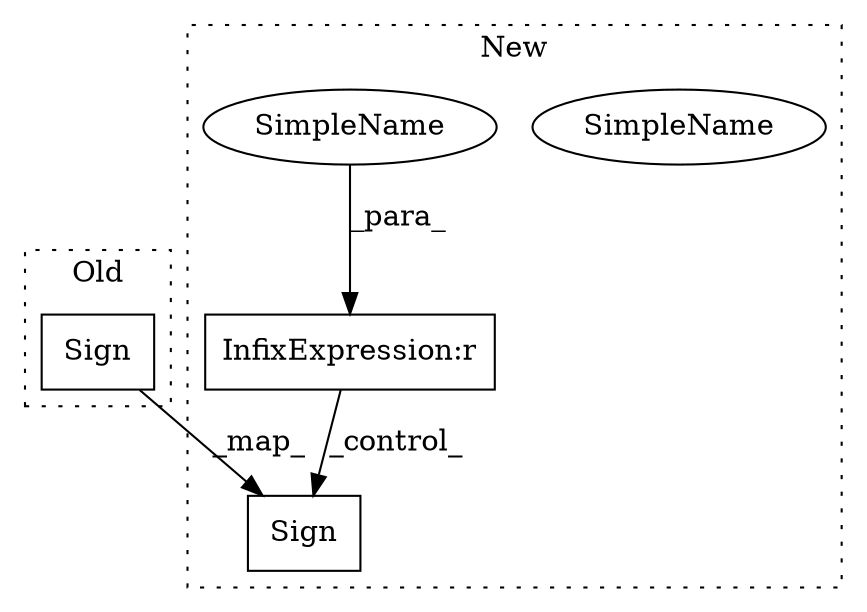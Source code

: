 digraph G {
subgraph cluster0 {
1 [label="Sign" a="32" s="2396,2402" l="5,1" shape="box"];
label = "Old";
style="dotted";
}
subgraph cluster1 {
2 [label="Sign" a="32" s="2543,2559" l="5,1" shape="box"];
3 [label="InfixExpression:r" a="27" s="2229" l="3" shape="box"];
4 [label="SimpleName" a="42" s="2228" l="1" shape="ellipse"];
5 [label="SimpleName" a="42" s="2228" l="1" shape="ellipse"];
label = "New";
style="dotted";
}
1 -> 2 [label="_map_"];
3 -> 2 [label="_control_"];
5 -> 3 [label="_para_"];
}